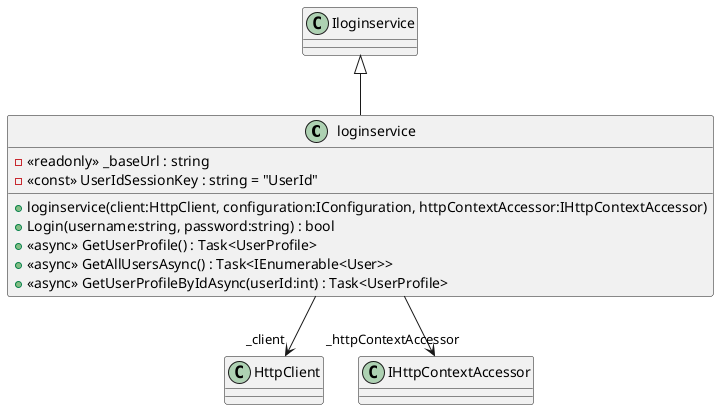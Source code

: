 @startuml
class loginservice {
    - <<readonly>> _baseUrl : string
    - <<const>> UserIdSessionKey : string = "UserId"
    + loginservice(client:HttpClient, configuration:IConfiguration, httpContextAccessor:IHttpContextAccessor)
    + Login(username:string, password:string) : bool
    + <<async>> GetUserProfile() : Task<UserProfile>
    + <<async>> GetAllUsersAsync() : Task<IEnumerable<User>>
    + <<async>> GetUserProfileByIdAsync(userId:int) : Task<UserProfile>
}
Iloginservice <|-- loginservice
loginservice --> "_client" HttpClient
loginservice --> "_httpContextAccessor" IHttpContextAccessor
@enduml
